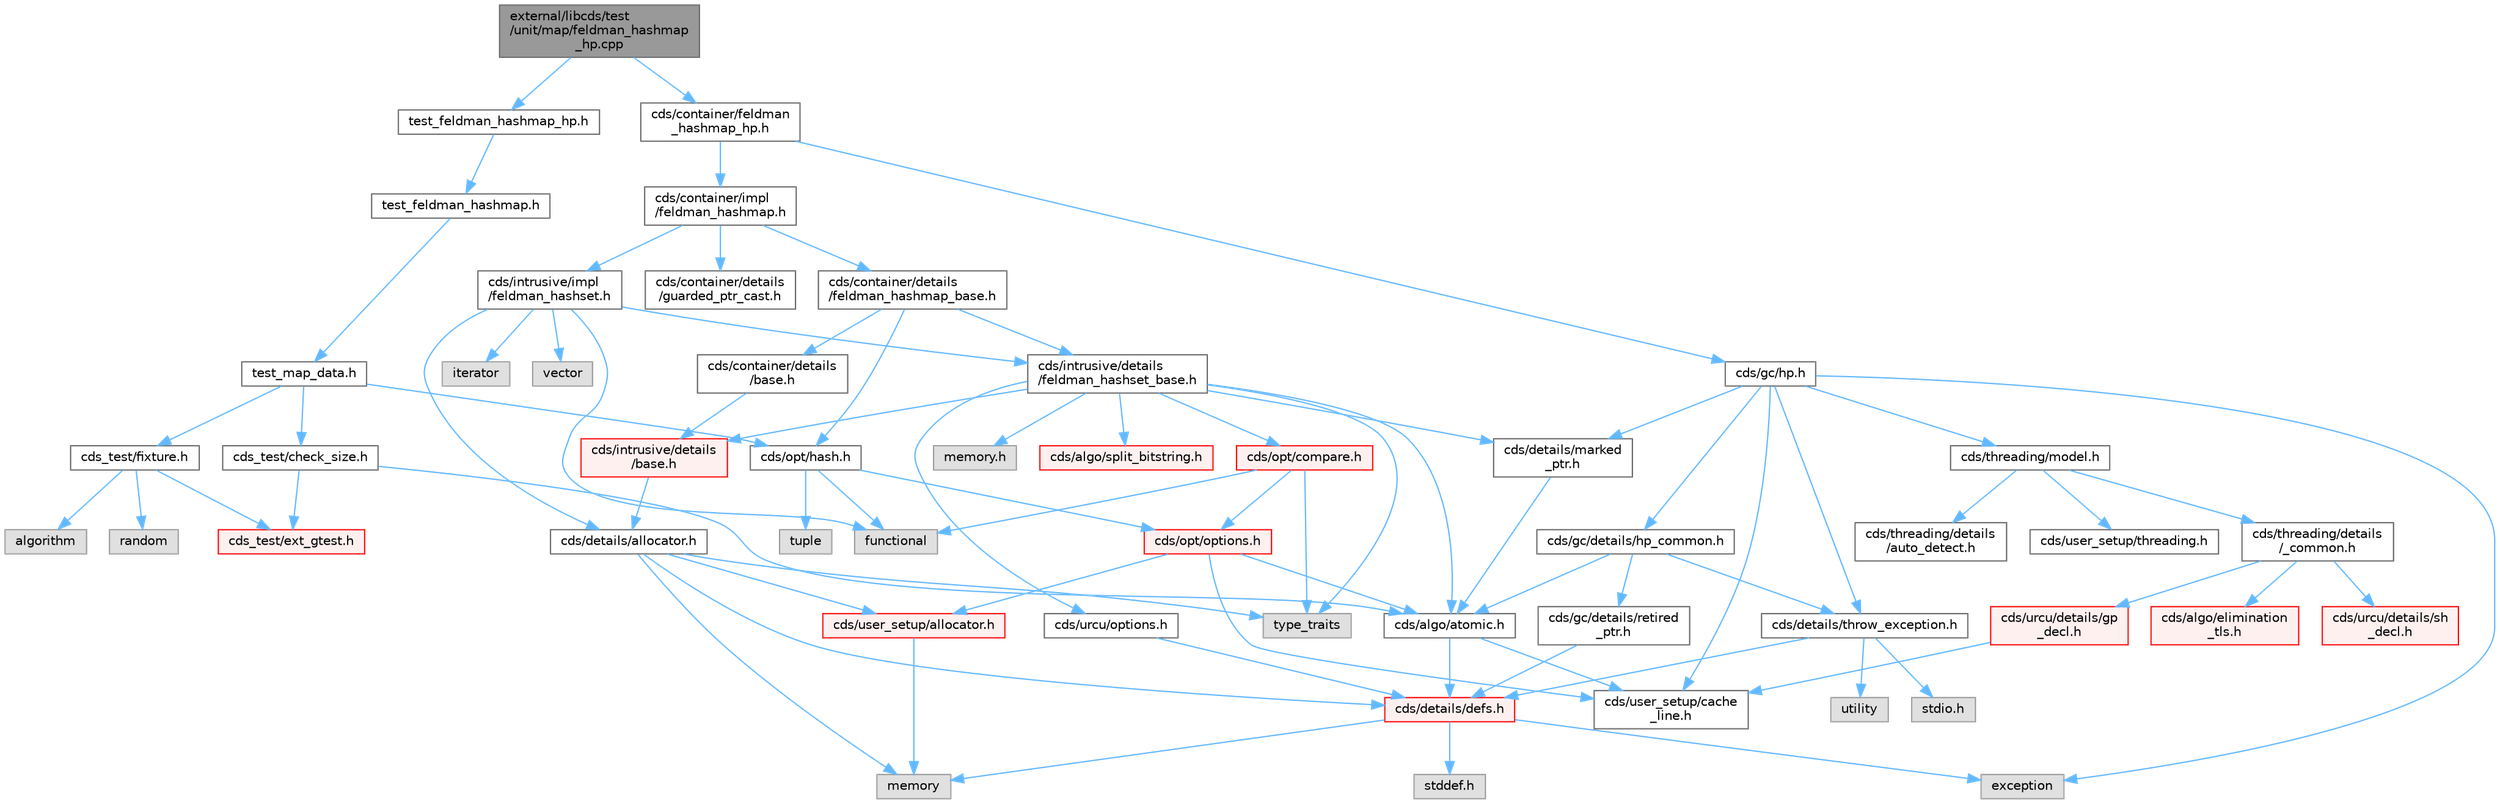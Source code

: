 digraph "external/libcds/test/unit/map/feldman_hashmap_hp.cpp"
{
 // LATEX_PDF_SIZE
  bgcolor="transparent";
  edge [fontname=Helvetica,fontsize=10,labelfontname=Helvetica,labelfontsize=10];
  node [fontname=Helvetica,fontsize=10,shape=box,height=0.2,width=0.4];
  Node1 [id="Node000001",label="external/libcds/test\l/unit/map/feldman_hashmap\l_hp.cpp",height=0.2,width=0.4,color="gray40", fillcolor="grey60", style="filled", fontcolor="black",tooltip=" "];
  Node1 -> Node2 [id="edge77_Node000001_Node000002",color="steelblue1",style="solid",tooltip=" "];
  Node2 [id="Node000002",label="test_feldman_hashmap_hp.h",height=0.2,width=0.4,color="grey40", fillcolor="white", style="filled",URL="$test__feldman__hashmap__hp_8h.html",tooltip=" "];
  Node2 -> Node3 [id="edge78_Node000002_Node000003",color="steelblue1",style="solid",tooltip=" "];
  Node3 [id="Node000003",label="test_feldman_hashmap.h",height=0.2,width=0.4,color="grey40", fillcolor="white", style="filled",URL="$test__feldman__hashmap_8h.html",tooltip=" "];
  Node3 -> Node4 [id="edge79_Node000003_Node000004",color="steelblue1",style="solid",tooltip=" "];
  Node4 [id="Node000004",label="test_map_data.h",height=0.2,width=0.4,color="grey40", fillcolor="white", style="filled",URL="$map_2test__map__data_8h.html",tooltip=" "];
  Node4 -> Node5 [id="edge80_Node000004_Node000005",color="steelblue1",style="solid",tooltip=" "];
  Node5 [id="Node000005",label="cds_test/check_size.h",height=0.2,width=0.4,color="grey40", fillcolor="white", style="filled",URL="$check__size_8h.html",tooltip=" "];
  Node5 -> Node6 [id="edge81_Node000005_Node000006",color="steelblue1",style="solid",tooltip=" "];
  Node6 [id="Node000006",label="cds_test/ext_gtest.h",height=0.2,width=0.4,color="red", fillcolor="#FFF0F0", style="filled",URL="$ext__gtest_8h.html",tooltip=" "];
  Node5 -> Node8 [id="edge82_Node000005_Node000008",color="steelblue1",style="solid",tooltip=" "];
  Node8 [id="Node000008",label="cds/algo/atomic.h",height=0.2,width=0.4,color="grey40", fillcolor="white", style="filled",URL="$external_2libcds_2cds_2algo_2atomic_8h.html",tooltip=" "];
  Node8 -> Node9 [id="edge83_Node000008_Node000009",color="steelblue1",style="solid",tooltip=" "];
  Node9 [id="Node000009",label="cds/details/defs.h",height=0.2,width=0.4,color="red", fillcolor="#FFF0F0", style="filled",URL="$details_2defs_8h.html",tooltip=" "];
  Node9 -> Node10 [id="edge84_Node000009_Node000010",color="steelblue1",style="solid",tooltip=" "];
  Node10 [id="Node000010",label="stddef.h",height=0.2,width=0.4,color="grey60", fillcolor="#E0E0E0", style="filled",tooltip=" "];
  Node9 -> Node14 [id="edge85_Node000009_Node000014",color="steelblue1",style="solid",tooltip=" "];
  Node14 [id="Node000014",label="exception",height=0.2,width=0.4,color="grey60", fillcolor="#E0E0E0", style="filled",tooltip=" "];
  Node9 -> Node17 [id="edge86_Node000009_Node000017",color="steelblue1",style="solid",tooltip=" "];
  Node17 [id="Node000017",label="memory",height=0.2,width=0.4,color="grey60", fillcolor="#E0E0E0", style="filled",tooltip=" "];
  Node8 -> Node22 [id="edge87_Node000008_Node000022",color="steelblue1",style="solid",tooltip=" "];
  Node22 [id="Node000022",label="cds/user_setup/cache\l_line.h",height=0.2,width=0.4,color="grey40", fillcolor="white", style="filled",URL="$cache__line_8h.html",tooltip="Cache-line size definition"];
  Node4 -> Node23 [id="edge88_Node000004_Node000023",color="steelblue1",style="solid",tooltip=" "];
  Node23 [id="Node000023",label="cds_test/fixture.h",height=0.2,width=0.4,color="grey40", fillcolor="white", style="filled",URL="$fixture_8h.html",tooltip=" "];
  Node23 -> Node6 [id="edge89_Node000023_Node000006",color="steelblue1",style="solid",tooltip=" "];
  Node23 -> Node24 [id="edge90_Node000023_Node000024",color="steelblue1",style="solid",tooltip=" "];
  Node24 [id="Node000024",label="algorithm",height=0.2,width=0.4,color="grey60", fillcolor="#E0E0E0", style="filled",tooltip=" "];
  Node23 -> Node25 [id="edge91_Node000023_Node000025",color="steelblue1",style="solid",tooltip=" "];
  Node25 [id="Node000025",label="random",height=0.2,width=0.4,color="grey60", fillcolor="#E0E0E0", style="filled",tooltip=" "];
  Node4 -> Node26 [id="edge92_Node000004_Node000026",color="steelblue1",style="solid",tooltip=" "];
  Node26 [id="Node000026",label="cds/opt/hash.h",height=0.2,width=0.4,color="grey40", fillcolor="white", style="filled",URL="$external_2libcds_2cds_2opt_2hash_8h.html",tooltip=" "];
  Node26 -> Node27 [id="edge93_Node000026_Node000027",color="steelblue1",style="solid",tooltip=" "];
  Node27 [id="Node000027",label="tuple",height=0.2,width=0.4,color="grey60", fillcolor="#E0E0E0", style="filled",tooltip=" "];
  Node26 -> Node28 [id="edge94_Node000026_Node000028",color="steelblue1",style="solid",tooltip=" "];
  Node28 [id="Node000028",label="functional",height=0.2,width=0.4,color="grey60", fillcolor="#E0E0E0", style="filled",tooltip=" "];
  Node26 -> Node29 [id="edge95_Node000026_Node000029",color="steelblue1",style="solid",tooltip=" "];
  Node29 [id="Node000029",label="cds/opt/options.h",height=0.2,width=0.4,color="red", fillcolor="#FFF0F0", style="filled",URL="$opt_2options_8h.html",tooltip=" "];
  Node29 -> Node32 [id="edge96_Node000029_Node000032",color="steelblue1",style="solid",tooltip=" "];
  Node32 [id="Node000032",label="cds/user_setup/allocator.h",height=0.2,width=0.4,color="red", fillcolor="#FFF0F0", style="filled",URL="$external_2libcds_2cds_2user__setup_2allocator_8h.html",tooltip="Default implementation of allocator classes."];
  Node32 -> Node17 [id="edge97_Node000032_Node000017",color="steelblue1",style="solid",tooltip=" "];
  Node29 -> Node22 [id="edge98_Node000029_Node000022",color="steelblue1",style="solid",tooltip=" "];
  Node29 -> Node8 [id="edge99_Node000029_Node000008",color="steelblue1",style="solid",tooltip=" "];
  Node1 -> Node47 [id="edge100_Node000001_Node000047",color="steelblue1",style="solid",tooltip=" "];
  Node47 [id="Node000047",label="cds/container/feldman\l_hashmap_hp.h",height=0.2,width=0.4,color="grey40", fillcolor="white", style="filled",URL="$feldman__hashmap__hp_8h.html",tooltip=" "];
  Node47 -> Node48 [id="edge101_Node000047_Node000048",color="steelblue1",style="solid",tooltip=" "];
  Node48 [id="Node000048",label="cds/container/impl\l/feldman_hashmap.h",height=0.2,width=0.4,color="grey40", fillcolor="white", style="filled",URL="$feldman__hashmap_8h.html",tooltip=" "];
  Node48 -> Node49 [id="edge102_Node000048_Node000049",color="steelblue1",style="solid",tooltip=" "];
  Node49 [id="Node000049",label="cds/intrusive/impl\l/feldman_hashset.h",height=0.2,width=0.4,color="grey40", fillcolor="white", style="filled",URL="$intrusive_2impl_2feldman__hashset_8h.html",tooltip=" "];
  Node49 -> Node28 [id="edge103_Node000049_Node000028",color="steelblue1",style="solid",tooltip=" "];
  Node49 -> Node50 [id="edge104_Node000049_Node000050",color="steelblue1",style="solid",tooltip=" "];
  Node50 [id="Node000050",label="iterator",height=0.2,width=0.4,color="grey60", fillcolor="#E0E0E0", style="filled",tooltip=" "];
  Node49 -> Node51 [id="edge105_Node000049_Node000051",color="steelblue1",style="solid",tooltip=" "];
  Node51 [id="Node000051",label="vector",height=0.2,width=0.4,color="grey60", fillcolor="#E0E0E0", style="filled",tooltip=" "];
  Node49 -> Node52 [id="edge106_Node000049_Node000052",color="steelblue1",style="solid",tooltip=" "];
  Node52 [id="Node000052",label="cds/intrusive/details\l/feldman_hashset_base.h",height=0.2,width=0.4,color="grey40", fillcolor="white", style="filled",URL="$intrusive_2details_2feldman__hashset__base_8h.html",tooltip=" "];
  Node52 -> Node53 [id="edge107_Node000052_Node000053",color="steelblue1",style="solid",tooltip=" "];
  Node53 [id="Node000053",label="memory.h",height=0.2,width=0.4,color="grey60", fillcolor="#E0E0E0", style="filled",tooltip=" "];
  Node52 -> Node54 [id="edge108_Node000052_Node000054",color="steelblue1",style="solid",tooltip=" "];
  Node54 [id="Node000054",label="type_traits",height=0.2,width=0.4,color="grey60", fillcolor="#E0E0E0", style="filled",tooltip=" "];
  Node52 -> Node55 [id="edge109_Node000052_Node000055",color="steelblue1",style="solid",tooltip=" "];
  Node55 [id="Node000055",label="cds/intrusive/details\l/base.h",height=0.2,width=0.4,color="red", fillcolor="#FFF0F0", style="filled",URL="$external_2libcds_2cds_2intrusive_2details_2base_8h.html",tooltip=" "];
  Node55 -> Node58 [id="edge110_Node000055_Node000058",color="steelblue1",style="solid",tooltip=" "];
  Node58 [id="Node000058",label="cds/details/allocator.h",height=0.2,width=0.4,color="grey40", fillcolor="white", style="filled",URL="$external_2libcds_2cds_2details_2allocator_8h.html",tooltip=" "];
  Node58 -> Node54 [id="edge111_Node000058_Node000054",color="steelblue1",style="solid",tooltip=" "];
  Node58 -> Node17 [id="edge112_Node000058_Node000017",color="steelblue1",style="solid",tooltip=" "];
  Node58 -> Node9 [id="edge113_Node000058_Node000009",color="steelblue1",style="solid",tooltip=" "];
  Node58 -> Node32 [id="edge114_Node000058_Node000032",color="steelblue1",style="solid",tooltip=" "];
  Node52 -> Node63 [id="edge115_Node000052_Node000063",color="steelblue1",style="solid",tooltip=" "];
  Node63 [id="Node000063",label="cds/opt/compare.h",height=0.2,width=0.4,color="red", fillcolor="#FFF0F0", style="filled",URL="$external_2libcds_2cds_2opt_2compare_8h.html",tooltip=" "];
  Node63 -> Node54 [id="edge116_Node000063_Node000054",color="steelblue1",style="solid",tooltip=" "];
  Node63 -> Node28 [id="edge117_Node000063_Node000028",color="steelblue1",style="solid",tooltip=" "];
  Node63 -> Node29 [id="edge118_Node000063_Node000029",color="steelblue1",style="solid",tooltip=" "];
  Node52 -> Node8 [id="edge119_Node000052_Node000008",color="steelblue1",style="solid",tooltip=" "];
  Node52 -> Node64 [id="edge120_Node000052_Node000064",color="steelblue1",style="solid",tooltip=" "];
  Node64 [id="Node000064",label="cds/algo/split_bitstring.h",height=0.2,width=0.4,color="red", fillcolor="#FFF0F0", style="filled",URL="$split__bitstring_8h.html",tooltip=" "];
  Node52 -> Node66 [id="edge121_Node000052_Node000066",color="steelblue1",style="solid",tooltip=" "];
  Node66 [id="Node000066",label="cds/details/marked\l_ptr.h",height=0.2,width=0.4,color="grey40", fillcolor="white", style="filled",URL="$marked__ptr_8h.html",tooltip=" "];
  Node66 -> Node8 [id="edge122_Node000066_Node000008",color="steelblue1",style="solid",tooltip=" "];
  Node52 -> Node67 [id="edge123_Node000052_Node000067",color="steelblue1",style="solid",tooltip=" "];
  Node67 [id="Node000067",label="cds/urcu/options.h",height=0.2,width=0.4,color="grey40", fillcolor="white", style="filled",URL="$urcu_2options_8h.html",tooltip=" "];
  Node67 -> Node9 [id="edge124_Node000067_Node000009",color="steelblue1",style="solid",tooltip=" "];
  Node49 -> Node58 [id="edge125_Node000049_Node000058",color="steelblue1",style="solid",tooltip=" "];
  Node48 -> Node68 [id="edge126_Node000048_Node000068",color="steelblue1",style="solid",tooltip=" "];
  Node68 [id="Node000068",label="cds/container/details\l/feldman_hashmap_base.h",height=0.2,width=0.4,color="grey40", fillcolor="white", style="filled",URL="$feldman__hashmap__base_8h.html",tooltip=" "];
  Node68 -> Node52 [id="edge127_Node000068_Node000052",color="steelblue1",style="solid",tooltip=" "];
  Node68 -> Node69 [id="edge128_Node000068_Node000069",color="steelblue1",style="solid",tooltip=" "];
  Node69 [id="Node000069",label="cds/container/details\l/base.h",height=0.2,width=0.4,color="grey40", fillcolor="white", style="filled",URL="$external_2libcds_2cds_2container_2details_2base_8h.html",tooltip=" "];
  Node69 -> Node55 [id="edge129_Node000069_Node000055",color="steelblue1",style="solid",tooltip=" "];
  Node68 -> Node26 [id="edge130_Node000068_Node000026",color="steelblue1",style="solid",tooltip=" "];
  Node48 -> Node70 [id="edge131_Node000048_Node000070",color="steelblue1",style="solid",tooltip=" "];
  Node70 [id="Node000070",label="cds/container/details\l/guarded_ptr_cast.h",height=0.2,width=0.4,color="grey40", fillcolor="white", style="filled",URL="$guarded__ptr__cast_8h.html",tooltip=" "];
  Node47 -> Node71 [id="edge132_Node000047_Node000071",color="steelblue1",style="solid",tooltip=" "];
  Node71 [id="Node000071",label="cds/gc/hp.h",height=0.2,width=0.4,color="grey40", fillcolor="white", style="filled",URL="$hp_8h.html",tooltip=" "];
  Node71 -> Node14 [id="edge133_Node000071_Node000014",color="steelblue1",style="solid",tooltip=" "];
  Node71 -> Node72 [id="edge134_Node000071_Node000072",color="steelblue1",style="solid",tooltip=" "];
  Node72 [id="Node000072",label="cds/gc/details/hp_common.h",height=0.2,width=0.4,color="grey40", fillcolor="white", style="filled",URL="$hp__common_8h.html",tooltip=" "];
  Node72 -> Node8 [id="edge135_Node000072_Node000008",color="steelblue1",style="solid",tooltip=" "];
  Node72 -> Node73 [id="edge136_Node000072_Node000073",color="steelblue1",style="solid",tooltip=" "];
  Node73 [id="Node000073",label="cds/gc/details/retired\l_ptr.h",height=0.2,width=0.4,color="grey40", fillcolor="white", style="filled",URL="$retired__ptr_8h.html",tooltip=" "];
  Node73 -> Node9 [id="edge137_Node000073_Node000009",color="steelblue1",style="solid",tooltip=" "];
  Node72 -> Node44 [id="edge138_Node000072_Node000044",color="steelblue1",style="solid",tooltip=" "];
  Node44 [id="Node000044",label="cds/details/throw_exception.h",height=0.2,width=0.4,color="grey40", fillcolor="white", style="filled",URL="$throw__exception_8h.html",tooltip=" "];
  Node44 -> Node9 [id="edge139_Node000044_Node000009",color="steelblue1",style="solid",tooltip=" "];
  Node44 -> Node45 [id="edge140_Node000044_Node000045",color="steelblue1",style="solid",tooltip=" "];
  Node45 [id="Node000045",label="stdio.h",height=0.2,width=0.4,color="grey60", fillcolor="#E0E0E0", style="filled",tooltip=" "];
  Node44 -> Node46 [id="edge141_Node000044_Node000046",color="steelblue1",style="solid",tooltip=" "];
  Node46 [id="Node000046",label="utility",height=0.2,width=0.4,color="grey60", fillcolor="#E0E0E0", style="filled",tooltip=" "];
  Node71 -> Node74 [id="edge142_Node000071_Node000074",color="steelblue1",style="solid",tooltip=" "];
  Node74 [id="Node000074",label="cds/threading/model.h",height=0.2,width=0.4,color="grey40", fillcolor="white", style="filled",URL="$model_8h.html",tooltip=" "];
  Node74 -> Node75 [id="edge143_Node000074_Node000075",color="steelblue1",style="solid",tooltip=" "];
  Node75 [id="Node000075",label="cds/threading/details\l/_common.h",height=0.2,width=0.4,color="grey40", fillcolor="white", style="filled",URL="$__common_8h.html",tooltip=" "];
  Node75 -> Node76 [id="edge144_Node000075_Node000076",color="steelblue1",style="solid",tooltip=" "];
  Node76 [id="Node000076",label="cds/urcu/details/gp\l_decl.h",height=0.2,width=0.4,color="red", fillcolor="#FFF0F0", style="filled",URL="$gp__decl_8h.html",tooltip=" "];
  Node76 -> Node22 [id="edge145_Node000076_Node000022",color="steelblue1",style="solid",tooltip=" "];
  Node75 -> Node81 [id="edge146_Node000075_Node000081",color="steelblue1",style="solid",tooltip=" "];
  Node81 [id="Node000081",label="cds/urcu/details/sh\l_decl.h",height=0.2,width=0.4,color="red", fillcolor="#FFF0F0", style="filled",URL="$sh__decl_8h.html",tooltip=" "];
  Node75 -> Node82 [id="edge147_Node000075_Node000082",color="steelblue1",style="solid",tooltip=" "];
  Node82 [id="Node000082",label="cds/algo/elimination\l_tls.h",height=0.2,width=0.4,color="red", fillcolor="#FFF0F0", style="filled",URL="$elimination__tls_8h.html",tooltip=" "];
  Node74 -> Node83 [id="edge148_Node000074_Node000083",color="steelblue1",style="solid",tooltip=" "];
  Node83 [id="Node000083",label="cds/user_setup/threading.h",height=0.2,width=0.4,color="grey40", fillcolor="white", style="filled",URL="$external_2libcds_2cds_2user__setup_2threading_8h.html",tooltip=" "];
  Node74 -> Node84 [id="edge149_Node000074_Node000084",color="steelblue1",style="solid",tooltip=" "];
  Node84 [id="Node000084",label="cds/threading/details\l/auto_detect.h",height=0.2,width=0.4,color="grey40", fillcolor="white", style="filled",URL="$auto__detect_8h.html",tooltip=" "];
  Node71 -> Node44 [id="edge150_Node000071_Node000044",color="steelblue1",style="solid",tooltip=" "];
  Node71 -> Node66 [id="edge151_Node000071_Node000066",color="steelblue1",style="solid",tooltip=" "];
  Node71 -> Node22 [id="edge152_Node000071_Node000022",color="steelblue1",style="solid",tooltip=" "];
}
